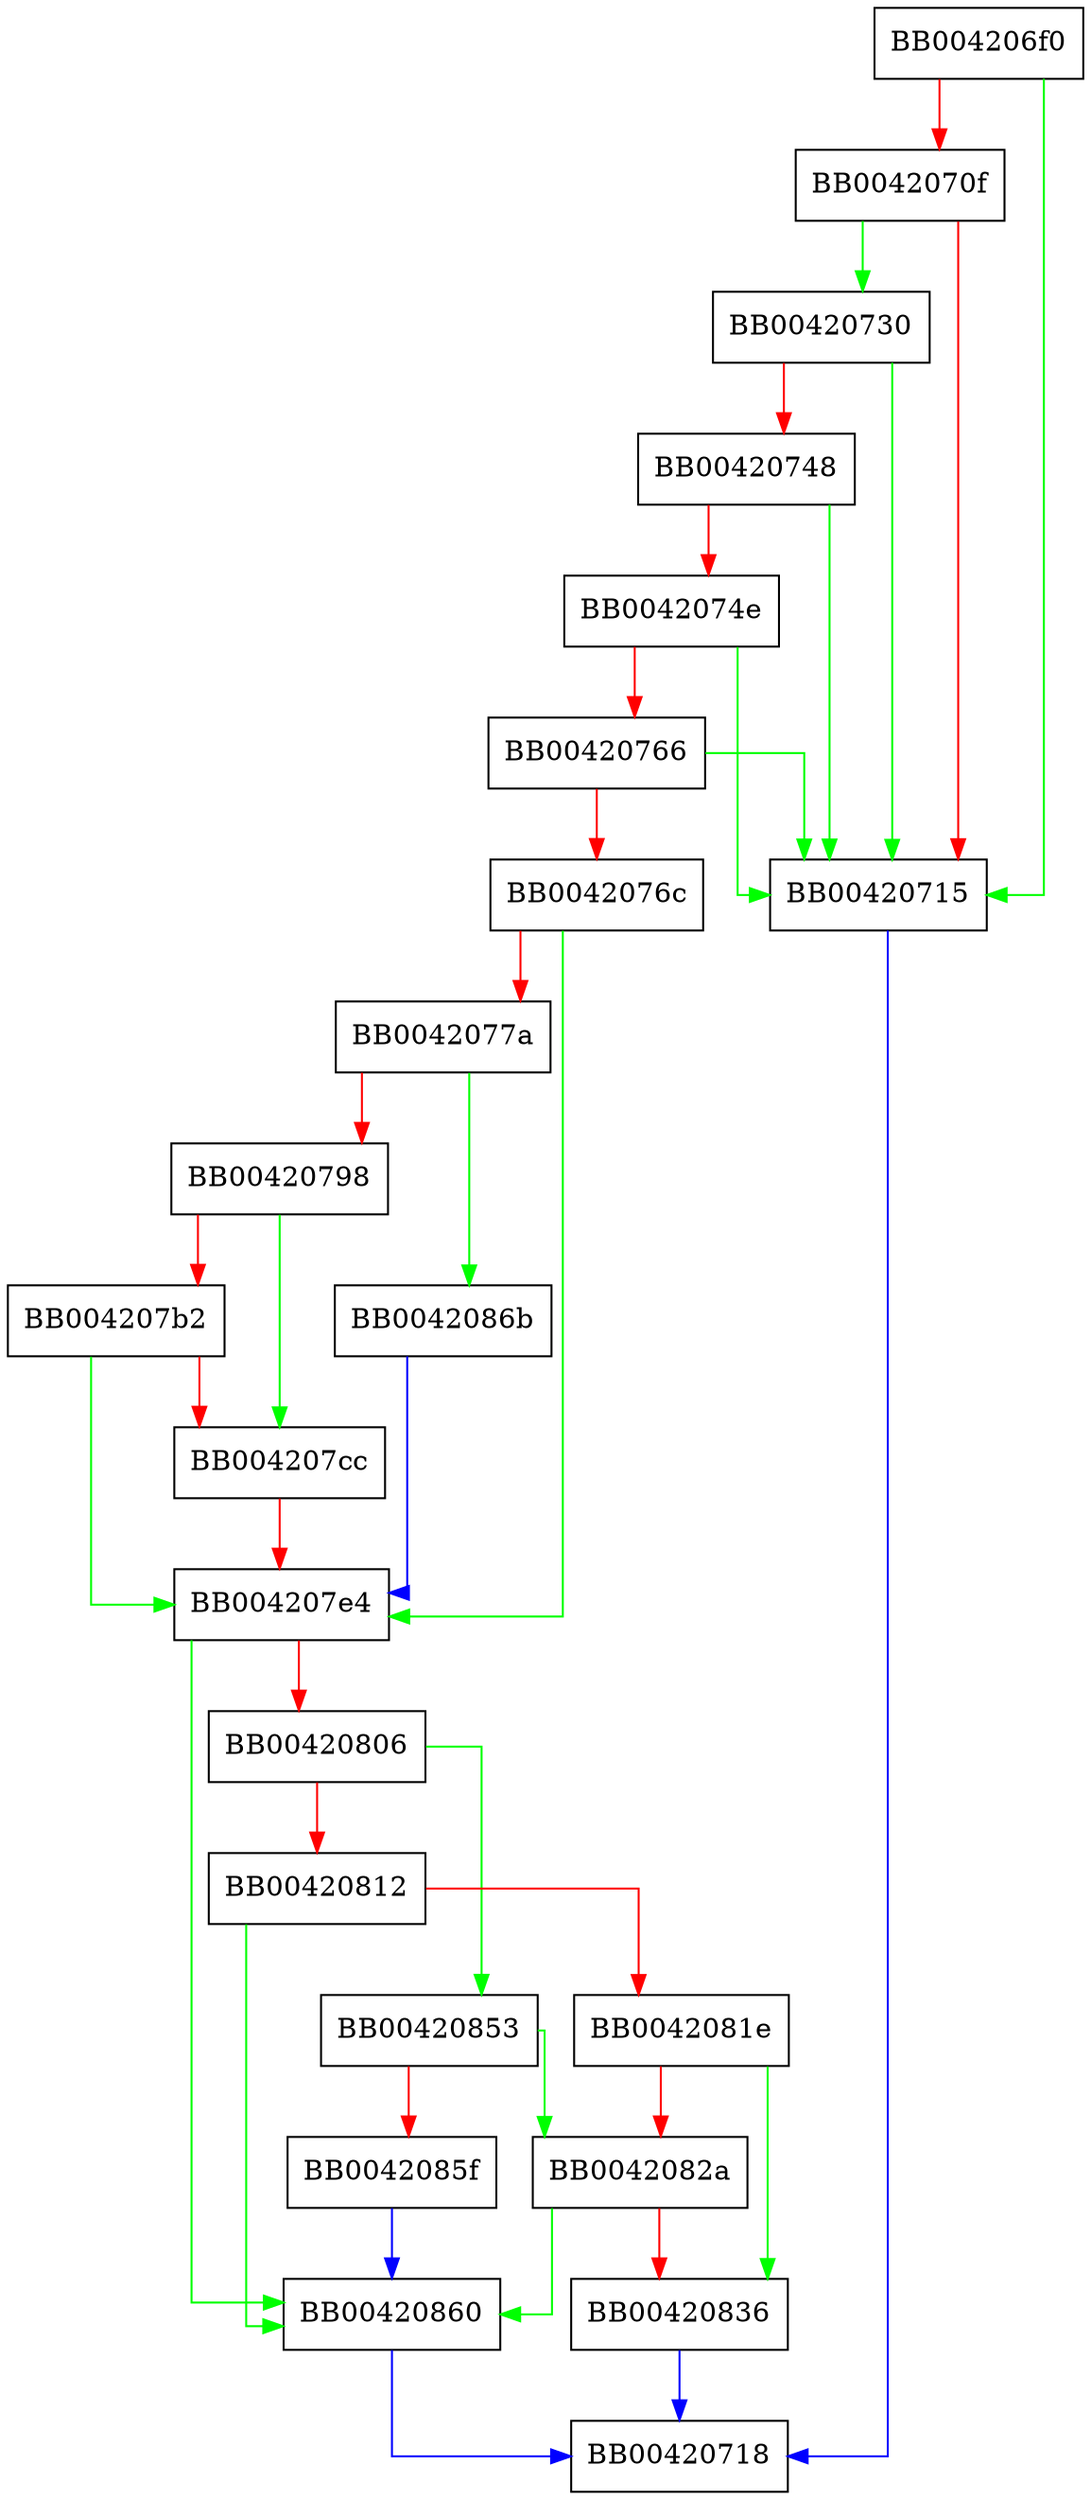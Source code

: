 digraph self_test_events {
  node [shape="box"];
  graph [splines=ortho];
  BB004206f0 -> BB00420715 [color="green"];
  BB004206f0 -> BB0042070f [color="red"];
  BB0042070f -> BB00420730 [color="green"];
  BB0042070f -> BB00420715 [color="red"];
  BB00420715 -> BB00420718 [color="blue"];
  BB00420730 -> BB00420715 [color="green"];
  BB00420730 -> BB00420748 [color="red"];
  BB00420748 -> BB00420715 [color="green"];
  BB00420748 -> BB0042074e [color="red"];
  BB0042074e -> BB00420715 [color="green"];
  BB0042074e -> BB00420766 [color="red"];
  BB00420766 -> BB00420715 [color="green"];
  BB00420766 -> BB0042076c [color="red"];
  BB0042076c -> BB004207e4 [color="green"];
  BB0042076c -> BB0042077a [color="red"];
  BB0042077a -> BB0042086b [color="green"];
  BB0042077a -> BB00420798 [color="red"];
  BB00420798 -> BB004207cc [color="green"];
  BB00420798 -> BB004207b2 [color="red"];
  BB004207b2 -> BB004207e4 [color="green"];
  BB004207b2 -> BB004207cc [color="red"];
  BB004207cc -> BB004207e4 [color="red"];
  BB004207e4 -> BB00420860 [color="green"];
  BB004207e4 -> BB00420806 [color="red"];
  BB00420806 -> BB00420853 [color="green"];
  BB00420806 -> BB00420812 [color="red"];
  BB00420812 -> BB00420860 [color="green"];
  BB00420812 -> BB0042081e [color="red"];
  BB0042081e -> BB00420836 [color="green"];
  BB0042081e -> BB0042082a [color="red"];
  BB0042082a -> BB00420860 [color="green"];
  BB0042082a -> BB00420836 [color="red"];
  BB00420836 -> BB00420718 [color="blue"];
  BB00420853 -> BB0042082a [color="green"];
  BB00420853 -> BB0042085f [color="red"];
  BB0042085f -> BB00420860 [color="blue"];
  BB00420860 -> BB00420718 [color="blue"];
  BB0042086b -> BB004207e4 [color="blue"];
}